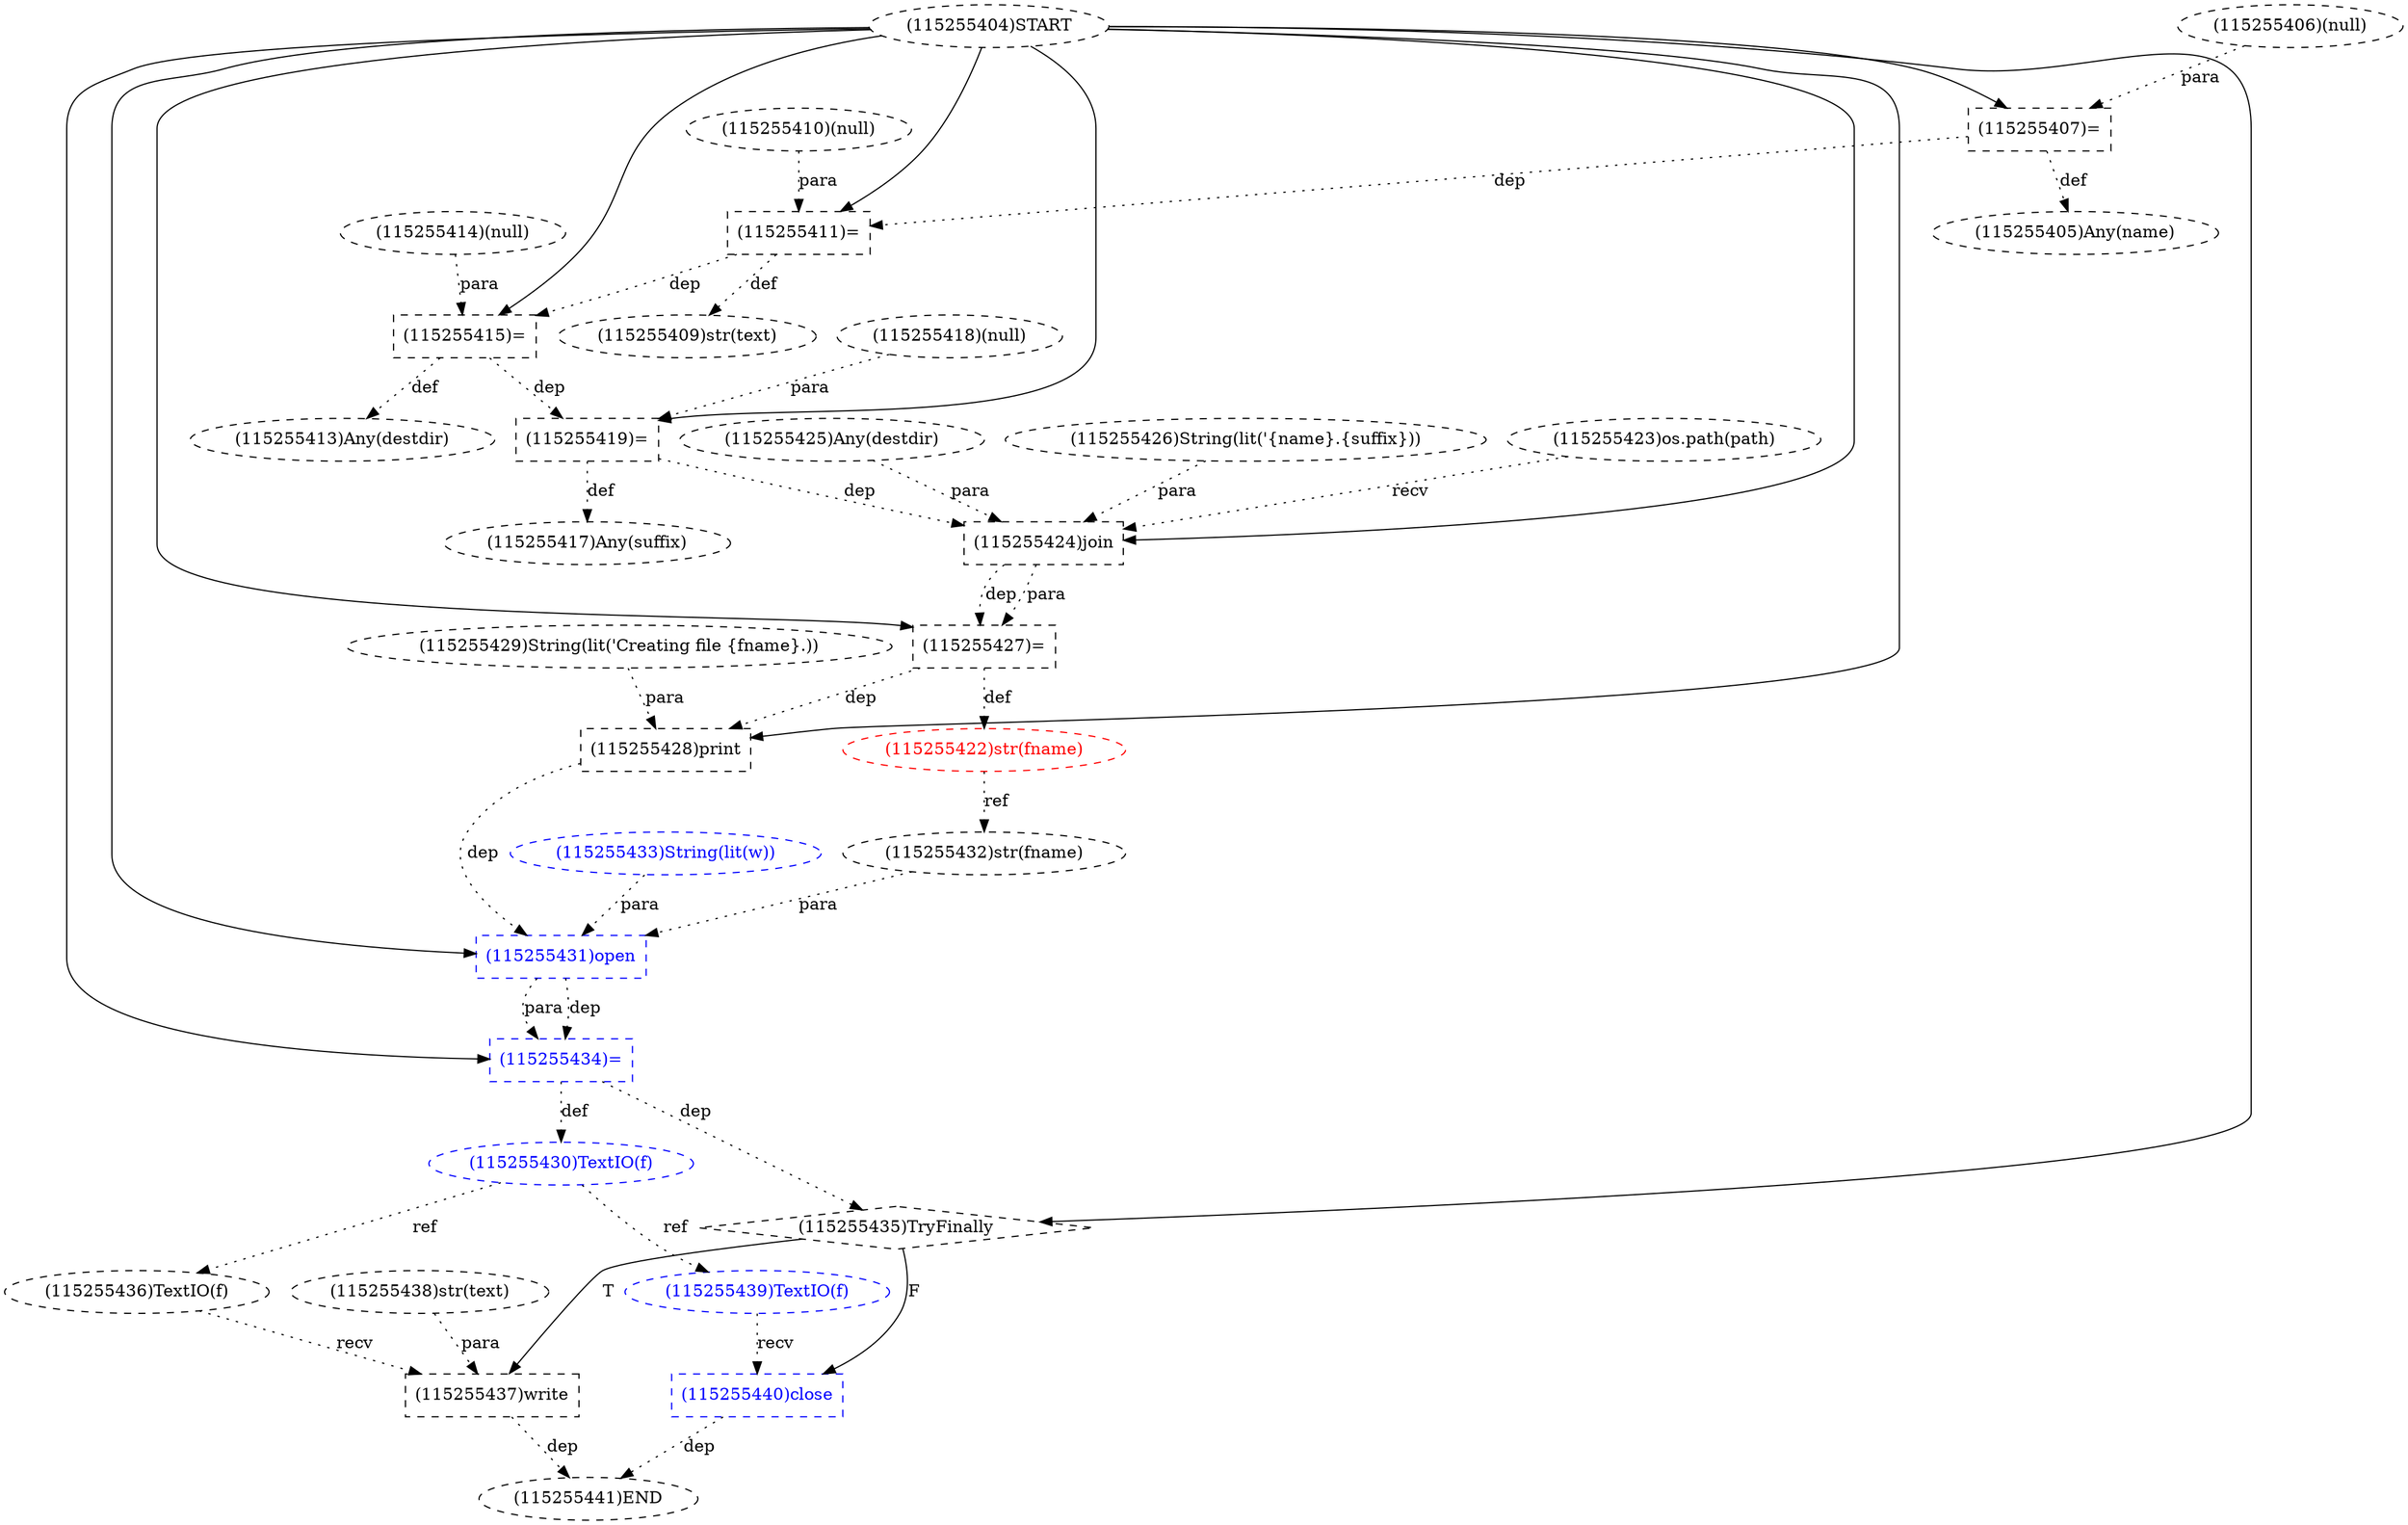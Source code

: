 digraph G {
1 [label="(115255407)=" shape=box style=dashed]
2 [label="(115255426)String(lit('{name}.{suffix}))" shape=ellipse style=dashed]
3 [label="(115255431)open" shape=box style=dashed color=blue fontcolor=blue]
4 [label="(115255406)(null)" shape=ellipse style=dashed]
5 [label="(115255432)str(fname)" shape=ellipse style=dashed]
6 [label="(115255414)(null)" shape=ellipse style=dashed]
7 [label="(115255404)START" style=dashed]
8 [label="(115255430)TextIO(f)" shape=ellipse style=dashed color=blue fontcolor=blue]
9 [label="(115255424)join" shape=box style=dashed]
10 [label="(115255423)os.path(path)" shape=ellipse style=dashed]
11 [label="(115255425)Any(destdir)" shape=ellipse style=dashed]
12 [label="(115255405)Any(name)" shape=ellipse style=dashed]
13 [label="(115255410)(null)" shape=ellipse style=dashed]
14 [label="(115255419)=" shape=box style=dashed]
15 [label="(115255413)Any(destdir)" shape=ellipse style=dashed]
16 [label="(115255435)TryFinally" shape=diamond style=dashed]
17 [label="(115255411)=" shape=box style=dashed]
18 [label="(115255433)String(lit(w))" shape=ellipse style=dashed color=blue fontcolor=blue]
19 [label="(115255437)write" shape=box style=dashed]
20 [label="(115255415)=" shape=box style=dashed]
21 [label="(115255429)String(lit('Creating file {fname}.))" shape=ellipse style=dashed]
22 [label="(115255438)str(text)" shape=ellipse style=dashed]
23 [label="(115255436)TextIO(f)" shape=ellipse style=dashed]
24 [label="(115255409)str(text)" shape=ellipse style=dashed]
25 [label="(115255418)(null)" shape=ellipse style=dashed]
26 [label="(115255441)END" style=dashed]
27 [label="(115255428)print" shape=box style=dashed]
28 [label="(115255434)=" shape=box style=dashed color=blue fontcolor=blue]
29 [label="(115255440)close" shape=box style=dashed color=blue fontcolor=blue]
30 [label="(115255439)TextIO(f)" shape=ellipse style=dashed color=blue fontcolor=blue]
31 [label="(115255427)=" shape=box style=dashed]
32 [label="(115255417)Any(suffix)" shape=ellipse style=dashed]
33 [label="(115255422)str(fname)" shape=ellipse style=dashed color=red fontcolor=red]
7 -> 1 [label="" style=solid];
4 -> 1 [label="para" style=dotted];
7 -> 3 [label="" style=solid];
5 -> 3 [label="para" style=dotted];
18 -> 3 [label="para" style=dotted];
27 -> 3 [label="dep" style=dotted];
33 -> 5 [label="ref" style=dotted];
28 -> 8 [label="def" style=dotted];
7 -> 9 [label="" style=solid];
10 -> 9 [label="recv" style=dotted];
11 -> 9 [label="para" style=dotted];
2 -> 9 [label="para" style=dotted];
14 -> 9 [label="dep" style=dotted];
1 -> 12 [label="def" style=dotted];
7 -> 14 [label="" style=solid];
25 -> 14 [label="para" style=dotted];
20 -> 14 [label="dep" style=dotted];
20 -> 15 [label="def" style=dotted];
7 -> 16 [label="" style=solid];
28 -> 16 [label="dep" style=dotted];
7 -> 17 [label="" style=solid];
13 -> 17 [label="para" style=dotted];
1 -> 17 [label="dep" style=dotted];
16 -> 19 [label="T"];
23 -> 19 [label="recv" style=dotted];
22 -> 19 [label="para" style=dotted];
7 -> 20 [label="" style=solid];
6 -> 20 [label="para" style=dotted];
17 -> 20 [label="dep" style=dotted];
8 -> 23 [label="ref" style=dotted];
17 -> 24 [label="def" style=dotted];
19 -> 26 [label="dep" style=dotted];
29 -> 26 [label="dep" style=dotted];
7 -> 27 [label="" style=solid];
21 -> 27 [label="para" style=dotted];
31 -> 27 [label="dep" style=dotted];
7 -> 28 [label="" style=solid];
3 -> 28 [label="dep" style=dotted];
3 -> 28 [label="para" style=dotted];
16 -> 29 [label="F"];
30 -> 29 [label="recv" style=dotted];
8 -> 30 [label="ref" style=dotted];
7 -> 31 [label="" style=solid];
9 -> 31 [label="dep" style=dotted];
9 -> 31 [label="para" style=dotted];
14 -> 32 [label="def" style=dotted];
31 -> 33 [label="def" style=dotted];
}